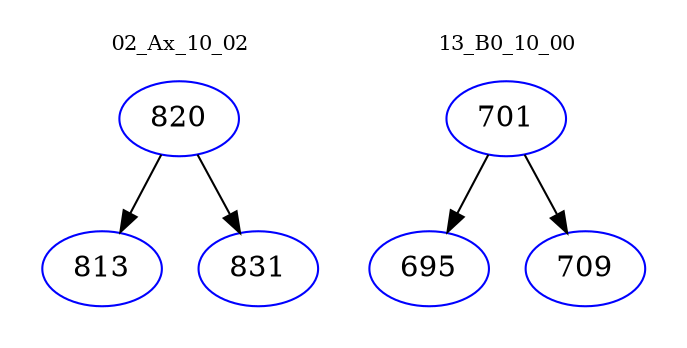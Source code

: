 digraph{
subgraph cluster_0 {
color = white
label = "02_Ax_10_02";
fontsize=10;
T0_820 [label="820", color="blue"]
T0_820 -> T0_813 [color="black"]
T0_813 [label="813", color="blue"]
T0_820 -> T0_831 [color="black"]
T0_831 [label="831", color="blue"]
}
subgraph cluster_1 {
color = white
label = "13_B0_10_00";
fontsize=10;
T1_701 [label="701", color="blue"]
T1_701 -> T1_695 [color="black"]
T1_695 [label="695", color="blue"]
T1_701 -> T1_709 [color="black"]
T1_709 [label="709", color="blue"]
}
}
